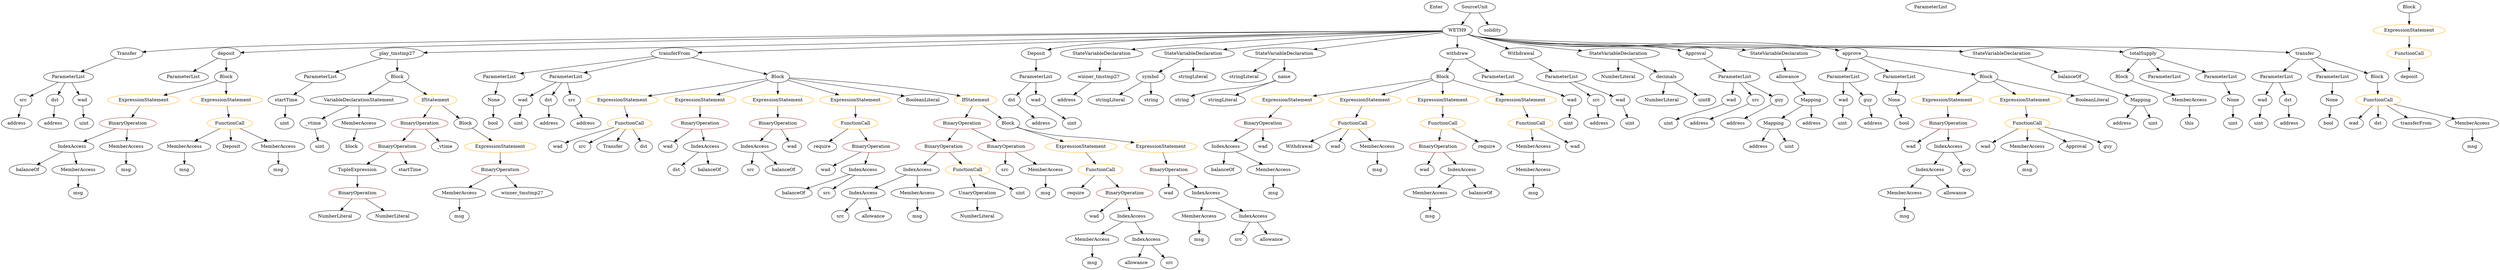 strict digraph {
	graph [bb="0,0,6595.6,828"];
	node [label="\N"];
	Enter	[height=0.5,
		pos="3743.6,810",
		width=0.83628];
	ElementaryTypeName_address_8	[color=black,
		height=0.5,
		label=address,
		pos="4621.6,378",
		width=1.0996];
	Identifier_msg_14	[color=black,
		height=0.5,
		label=msg,
		pos="2832.6,18",
		width=0.75];
	Identifier_src_1	[color=black,
		height=0.5,
		label=src,
		pos="2625.6,306",
		width=0.75];
	IndexAccess_Unnamed_4	[color=black,
		height=0.5,
		label=IndexAccess,
		pos="5084.6,306",
		width=1.6402];
	MemberAccess_Unnamed_10	[color=black,
		height=0.5,
		label=MemberAccess,
		pos="5017.6,234",
		width=1.9174];
	IndexAccess_Unnamed_4 -> MemberAccess_Unnamed_10	[pos="e,5033.8,251.96 5068.7,288.41 5060.7,279.99 5050.7,269.58 5041.7,260.2"];
	Identifier_allowance	[color=black,
		height=0.5,
		label=allowance,
		pos="5151.6,234",
		width=1.3076];
	IndexAccess_Unnamed_4 -> Identifier_allowance	[pos="e,5136.3,250.99 5100.5,288.41 5108.8,279.66 5119.3,268.75 5128.5,259.08"];
	TupleExpression_Unnamed	[color=black,
		height=0.5,
		label=TupleExpression,
		pos="939.59,306",
		width=2.0422];
	BinaryOperation_Unnamed_6	[color=brown,
		height=0.5,
		label=BinaryOperation,
		pos="939.59,234",
		width=1.9867];
	TupleExpression_Unnamed -> BinaryOperation_Unnamed_6	[pos="e,939.59,252.1 939.59,287.7 939.59,280.41 939.59,271.73 939.59,263.54"];
	Parameter_None_2	[color=black,
		height=0.5,
		label=None,
		pos="6147.6,522",
		width=0.85014];
	ElementaryTypeName_bool_1	[color=black,
		height=0.5,
		label=bool,
		pos="6131.6,450",
		width=0.76697];
	Parameter_None_2 -> ElementaryTypeName_bool_1	[pos="e,6135.5,468.1 6143.6,503.7 6141.9,496.32 6139.9,487.52 6138,479.25"];
	stringLiteral_Unnamed_2	[color=black,
		height=0.5,
		label=stringLiteral,
		pos="2926.6,522",
		width=1.5016];
	Identifier_wad_6	[color=black,
		height=0.5,
		label=wad,
		pos="6204.6,450",
		width=0.75];
	NumberLiteral_Unnamed	[color=black,
		height=0.5,
		label=NumberLiteral,
		pos="4344.6,522",
		width=1.765];
	Identifier_wad_5	[color=black,
		height=0.5,
		label=wad,
		pos="5240.6,378",
		width=0.75];
	VariableDeclarationStatement_Unnamed	[color=black,
		height=0.5,
		label=VariableDeclarationStatement,
		pos="945.59,522",
		width=3.3174];
	VariableDeclaration__vtime	[color=black,
		height=0.5,
		label=_vtime,
		pos="823.59,450",
		width=0.98875];
	VariableDeclarationStatement_Unnamed -> VariableDeclaration__vtime	[pos="e,846.47,464.13 916.36,504.23 898.28,493.86 875.03,480.52 856.33,469.79"];
	MemberAccess_Unnamed_13	[color=black,
		height=0.5,
		label=MemberAccess,
		pos="946.59,450",
		width=1.9174];
	VariableDeclarationStatement_Unnamed -> MemberAccess_Unnamed_13	[pos="e,946.34,468.1 945.83,503.7 945.94,496.41 946.06,487.73 946.18,479.54"];
	MemberAccess_Unnamed_3	[color=black,
		height=0.5,
		label=MemberAccess,
		pos="477.59,378",
		width=1.9174];
	Identifier_msg_3	[color=black,
		height=0.5,
		label=msg,
		pos="477.59,306",
		width=0.75];
	MemberAccess_Unnamed_3 -> Identifier_msg_3	[pos="e,477.59,324.1 477.59,359.7 477.59,352.41 477.59,343.73 477.59,335.54"];
	ParameterList_Unnamed_11	[color=black,
		height=0.5,
		label=ParameterList,
		pos="6010.6,594",
		width=1.7095];
	Parameter_wad_2	[color=black,
		height=0.5,
		label=wad,
		pos="5957.6,522",
		width=0.75];
	ParameterList_Unnamed_11 -> Parameter_wad_2	[pos="e,5969.2,538.36 5997.8,576.05 5991.2,567.44 5983.2,556.81 5976,547.33"];
	Parameter_dst	[color=black,
		height=0.5,
		label=dst,
		pos="6032.6,522",
		width=0.75];
	ParameterList_Unnamed_11 -> Parameter_dst	[pos="e,6027.2,540.1 6016,575.7 6018.4,568.24 6021.2,559.32 6023.8,550.97"];
	Identifier_src_5	[color=black,
		height=0.5,
		label=src,
		pos="1959.6,306",
		width=0.75];
	ElementaryTypeName_uint_8	[color=black,
		height=0.5,
		label=uint,
		pos="4849.6,450",
		width=0.75];
	ElementaryTypeName_string_1	[color=black,
		height=0.5,
		label=string,
		pos="3029.6,522",
		width=0.864];
	ParameterList_Unnamed	[color=black,
		height=0.5,
		label=ParameterList,
		pos="4564.6,594",
		width=1.7095];
	VariableDeclaration_wad	[color=black,
		height=0.5,
		label=wad,
		pos="4528.6,522",
		width=0.75];
	ParameterList_Unnamed -> VariableDeclaration_wad	[pos="e,4536.9,539.14 4555.7,575.7 4551.6,567.75 4546.7,558.16 4542.1,549.34"];
	VariableDeclaration_src	[color=black,
		height=0.5,
		label=src,
		pos="4600.6,522",
		width=0.75];
	ParameterList_Unnamed -> VariableDeclaration_src	[pos="e,4592.3,539.14 4573.5,575.7 4577.6,567.75 4582.5,558.16 4587,549.34"];
	VariableDeclaration_guy	[color=black,
		height=0.5,
		label=guy,
		pos="4672.6,522",
		width=0.75];
	ParameterList_Unnamed -> VariableDeclaration_guy	[pos="e,4653.6,535.34 4589.1,577.12 4605.4,566.53 4627,552.57 4644.1,541.49"];
	stringLiteral_Unnamed_1	[color=black,
		height=0.5,
		label=stringLiteral,
		pos="3260.6,594",
		width=1.5016];
	ParameterList_Unnamed_13	[color=black,
		height=0.5,
		label=ParameterList,
		pos="892.59,594",
		width=1.7095];
	Parameter_startTime	[color=black,
		height=0.5,
		label=startTime,
		pos="760.59,522",
		width=1.266];
	ParameterList_Unnamed_13 -> Parameter_startTime	[pos="e,786.93,536.97 863.94,577.81 844.27,567.38 817.98,553.44 796.84,542.23"];
	ElementaryTypeName_uint_9	[color=black,
		height=0.5,
		label=uint,
		pos="5950.6,450",
		width=0.75];
	IfStatement_Unnamed	[color=orange,
		height=0.5,
		label=IfStatement,
		pos="1135.6,522",
		width=1.4739];
	BinaryOperation_Unnamed_4	[color=brown,
		height=0.5,
		label=BinaryOperation,
		pos="1105.6,450",
		width=1.9867];
	IfStatement_Unnamed -> BinaryOperation_Unnamed_4	[pos="e,1112.9,468.1 1128.2,503.7 1124.9,496.15 1121.1,487.12 1117.5,478.68"];
	Block_Unnamed_7	[color=black,
		height=0.5,
		label=Block,
		pos="1227.6,450",
		width=0.90558];
	IfStatement_Unnamed -> Block_Unnamed_7	[pos="e,1209,465.16 1156.5,505.12 1169.3,495.35 1185.9,482.72 1199.8,472.11"];
	Identifier_msg_7	[color=black,
		height=0.5,
		label=msg,
		pos="3605.6,306",
		width=0.75];
	ExpressionStatement_Unnamed_4	[color=orange,
		height=0.5,
		label=ExpressionStatement,
		pos="3373.6,522",
		width=2.458];
	BinaryOperation_Unnamed_2	[color=brown,
		height=0.5,
		label=BinaryOperation,
		pos="3295.6,450",
		width=1.9867];
	ExpressionStatement_Unnamed_4 -> BinaryOperation_Unnamed_2	[pos="e,3314.3,467.79 3354.7,504.05 3345.1,495.46 3333.3,484.86 3322.8,475.4"];
	ParameterList_Unnamed_9	[color=black,
		height=0.5,
		label=ParameterList,
		pos="4857.6,594",
		width=1.7095];
	Parameter_wad_1	[color=black,
		height=0.5,
		label=wad,
		pos="4850.6,522",
		width=0.75];
	ParameterList_Unnamed_9 -> Parameter_wad_1	[pos="e,4852.3,540.1 4855.9,575.7 4855.1,568.41 4854.3,559.73 4853.4,551.54"];
	Parameter_guy	[color=black,
		height=0.5,
		label=guy,
		pos="4922.6,522",
		width=0.75];
	ParameterList_Unnamed_9 -> Parameter_guy	[pos="e,4909.1,537.57 4873,576.41 4881.5,567.28 4892.1,555.81 4901.4,545.85"];
	EventDefinition_Transfer	[color=black,
		height=0.5,
		label=Transfer,
		pos="293.59,666",
		width=1.1689];
	ParameterList_Unnamed_1	[color=black,
		height=0.5,
		label=ParameterList,
		pos="178.59,594",
		width=1.7095];
	EventDefinition_Transfer -> ParameterList_Unnamed_1	[pos="e,204.51,610.78 270.04,650.67 253.96,640.88 232.36,627.73 214.19,616.67"];
	Identifier_balanceOf_3	[color=black,
		height=0.5,
		label=balanceOf,
		pos="2043.6,234",
		width=1.3491];
	BinaryOperation_Unnamed_13	[color=brown,
		height=0.5,
		label=BinaryOperation,
		pos="3053.6,306",
		width=1.9867];
	Identifier_wad_9	[color=black,
		height=0.5,
		label=wad,
		pos="3055.6,234",
		width=0.75];
	BinaryOperation_Unnamed_13 -> Identifier_wad_9	[pos="e,3055.1,252.1 3054.1,287.7 3054.3,280.41 3054.5,271.73 3054.8,263.54"];
	IndexAccess_Unnamed_10	[color=black,
		height=0.5,
		label=IndexAccess,
		pos="3159.6,234",
		width=1.6402];
	BinaryOperation_Unnamed_13 -> IndexAccess_Unnamed_10	[pos="e,3135.5,250.91 3078.2,288.76 3092.5,279.33 3110.6,267.32 3126.2,257.04"];
	NumberLiteral_Unnamed_3	[color=black,
		height=0.5,
		label=NumberLiteral,
		pos="883.59,162",
		width=1.765];
	Parameter_None	[color=black,
		height=0.5,
		label=None,
		pos="5876.6,522",
		width=0.85014];
	ElementaryTypeName_uint_7	[color=black,
		height=0.5,
		label=uint,
		pos="5876.6,450",
		width=0.75];
	Parameter_None -> ElementaryTypeName_uint_7	[pos="e,5876.6,468.1 5876.6,503.7 5876.6,496.41 5876.6,487.73 5876.6,479.54"];
	FunctionDefinition_deposit	[color=black,
		height=0.5,
		label=deposit,
		pos="604.59,666",
		width=1.0581];
	ParameterList_Unnamed_5	[color=black,
		height=0.5,
		label=ParameterList,
		pos="492.59,594",
		width=1.7095];
	FunctionDefinition_deposit -> ParameterList_Unnamed_5	[pos="e,517.68,610.68 582.19,651 566.46,641.17 545.12,627.84 527.22,616.64"];
	Block_Unnamed_1	[color=black,
		height=0.5,
		label=Block,
		pos="604.59,594",
		width=0.90558];
	FunctionDefinition_deposit -> Block_Unnamed_1	[pos="e,604.59,612.1 604.59,647.7 604.59,640.41 604.59,631.73 604.59,623.54"];
	MemberAccess_Unnamed_11	[color=black,
		height=0.5,
		label=MemberAccess,
		pos="5354.6,378",
		width=1.9174];
	Identifier_msg_9	[color=black,
		height=0.5,
		label=msg,
		pos="5354.6,306",
		width=0.75];
	MemberAccess_Unnamed_11 -> Identifier_msg_9	[pos="e,5354.6,324.1 5354.6,359.7 5354.6,352.41 5354.6,343.73 5354.6,335.54"];
	ExpressionStatement_Unnamed_15	[color=orange,
		height=0.5,
		label=ExpressionStatement,
		pos="1668.6,522",
		width=2.458];
	FunctionCall_Unnamed_10	[color=orange,
		height=0.5,
		label=FunctionCall,
		pos="1676.6,450",
		width=1.6125];
	ExpressionStatement_Unnamed_15 -> FunctionCall_Unnamed_10	[pos="e,1674.6,468.1 1670.6,503.7 1671.4,496.41 1672.4,487.73 1673.3,479.54"];
	MemberAccess_Unnamed_15	[color=black,
		height=0.5,
		label=MemberAccess,
		pos="2739.6,306",
		width=1.9174];
	Identifier_msg_12	[color=black,
		height=0.5,
		label=msg,
		pos="2731.6,234",
		width=0.75];
	MemberAccess_Unnamed_15 -> Identifier_msg_12	[pos="e,2733.5,252.1 2737.6,287.7 2736.8,280.41 2735.8,271.73 2734.8,263.54"];
	FunctionDefinition_play_tmstmp27	[color=black,
		height=0.5,
		label=play_tmstmp27,
		pos="1040.6,666",
		width=1.8897];
	FunctionDefinition_play_tmstmp27 -> ParameterList_Unnamed_13	[pos="e,924.13,609.92 1008.5,649.81 986.8,639.56 957.97,625.93 934.5,614.82"];
	Block_Unnamed_6	[color=black,
		height=0.5,
		label=Block,
		pos="1040.6,594",
		width=0.90558];
	FunctionDefinition_play_tmstmp27 -> Block_Unnamed_6	[pos="e,1040.6,612.1 1040.6,647.7 1040.6,640.41 1040.6,631.73 1040.6,623.54"];
	Identifier_msg_4	[color=black,
		height=0.5,
		label=msg,
		pos="3714.6,162",
		width=0.75];
	UnaryOperation_Unnamed	[color=black,
		height=0.5,
		label=UnaryOperation,
		pos="2544.6,234",
		width=1.9452];
	NumberLiteral_Unnamed_4	[color=black,
		height=0.5,
		label=NumberLiteral,
		pos="2544.6,162",
		width=1.765];
	UnaryOperation_Unnamed -> NumberLiteral_Unnamed_4	[pos="e,2544.6,180.1 2544.6,215.7 2544.6,208.41 2544.6,199.73 2544.6,191.54"];
	ParameterList_Unnamed_3	[color=black,
		height=0.5,
		label=ParameterList,
		pos="4131.6,594",
		width=1.7095];
	VariableDeclaration_src_2	[color=black,
		height=0.5,
		label=src,
		pos="4163.6,522",
		width=0.75];
	ParameterList_Unnamed_3 -> VariableDeclaration_src_2	[pos="e,4156,539.62 4139.5,575.7 4143,567.95 4147.3,558.64 4151.2,550.02"];
	VariableDeclaration_wad_3	[color=black,
		height=0.5,
		label=wad,
		pos="4235.6,522",
		width=0.75];
	ParameterList_Unnamed_3 -> VariableDeclaration_wad_3	[pos="e,4217,535.5 4155.4,576.94 4170.9,566.51 4191.2,552.87 4207.5,541.92"];
	ElementaryTypeName_address_3	[color=black,
		height=0.5,
		label=address,
		pos="136.59,450",
		width=1.0996];
	ParameterList_Unnamed_10	[color=black,
		height=0.5,
		label=ParameterList,
		pos="4998.6,594",
		width=1.7095];
	Parameter_None_1	[color=black,
		height=0.5,
		label=None,
		pos="4998.6,522",
		width=0.85014];
	ParameterList_Unnamed_10 -> Parameter_None_1	[pos="e,4998.6,540.1 4998.6,575.7 4998.6,568.41 4998.6,559.73 4998.6,551.54"];
	VariableDeclaration_dst_1	[color=black,
		height=0.5,
		label=dst,
		pos="2657.6,522",
		width=0.75];
	ElementaryTypeName_address_4	[color=black,
		height=0.5,
		label=address,
		pos="2729.6,450",
		width=1.0996];
	VariableDeclaration_dst_1 -> ElementaryTypeName_address_4	[pos="e,2713.4,466.7 2672.5,506.5 2682,497.24 2694.6,485.04 2705.5,474.43"];
	Identifier_wad_11	[color=black,
		height=0.5,
		label=wad,
		pos="1761.6,378",
		width=0.75];
	Identifier_msg_11	[color=black,
		height=0.5,
		label=msg,
		pos="1202.6,162",
		width=0.75];
	Identifier_Deposit	[color=black,
		height=0.5,
		label=Deposit,
		pos="604.59,378",
		width=1.0996];
	ElementaryTypeName_uint	[color=black,
		height=0.5,
		label=uint,
		pos="4380.6,450",
		width=0.75];
	VariableDeclaration_wad -> ElementaryTypeName_uint	[pos="e,4402.1,461.19 4507.1,510.82 4482.2,499.05 4441,479.57 4412.4,466.05"];
	ElementaryTypeName_string	[color=black,
		height=0.5,
		label=string,
		pos="3109.6,522",
		width=0.864];
	ElementaryTypeName_uint_6	[color=black,
		height=0.5,
		label=uint,
		pos="4084.6,450",
		width=0.75];
	ElementaryTypeName_uint_10	[color=black,
		height=0.5,
		label=uint,
		pos="742.59,450",
		width=0.75];
	Parameter_startTime -> ElementaryTypeName_uint_10	[pos="e,746.99,468.1 756.14,503.7 754.24,496.32 751.98,487.52 749.85,479.25"];
	Identifier_msg_2	[color=black,
		height=0.5,
		label=msg,
		pos="731.59,306",
		width=0.75];
	ExpressionStatement_Unnamed_1	[color=orange,
		height=0.5,
		label=ExpressionStatement,
		pos="389.59,522",
		width=2.458];
	BinaryOperation_Unnamed	[color=brown,
		height=0.5,
		label=BinaryOperation,
		pos="338.59,450",
		width=1.9867];
	ExpressionStatement_Unnamed_1 -> BinaryOperation_Unnamed	[pos="e,351.05,468.1 376.98,503.7 371.17,495.73 364.16,486.1 357.72,477.26"];
	Identifier_msg_10	[color=black,
		height=0.5,
		label=msg,
		pos="6526.6,378",
		width=0.75];
	Identifier_wad_4	[color=black,
		height=0.5,
		label=wad,
		pos="5032.6,378",
		width=0.75];
	Parameter_wad_3	[color=black,
		height=0.5,
		label=wad,
		pos="1389.6,522",
		width=0.75];
	ElementaryTypeName_uint_12	[color=black,
		height=0.5,
		label=uint,
		pos="1378.6,450",
		width=0.75];
	Parameter_wad_3 -> ElementaryTypeName_uint_12	[pos="e,1381.3,468.1 1386.9,503.7 1385.7,496.32 1384.3,487.52 1383,479.25"];
	MemberAccess_Unnamed_4	[color=black,
		height=0.5,
		label=MemberAccess,
		pos="3714.6,234",
		width=1.9174];
	MemberAccess_Unnamed_4 -> Identifier_msg_4	[pos="e,3714.6,180.1 3714.6,215.7 3714.6,208.41 3714.6,199.73 3714.6,191.54"];
	Identifier_wad	[color=black,
		height=0.5,
		label=wad,
		pos="3678.6,306",
		width=0.75];
	ElementaryTypeName_address_9	[color=black,
		height=0.5,
		label=address,
		pos="4934.6,450",
		width=1.0996];
	VariableDeclaration_winner_tmstmp27	[color=black,
		height=0.5,
		label=winner_tmstmp27,
		pos="2889.6,594",
		width=2.1392];
	ElementaryTypeName_address_11	[color=black,
		height=0.5,
		label=address,
		pos="2814.6,522",
		width=1.0996];
	VariableDeclaration_winner_tmstmp27 -> ElementaryTypeName_address_11	[pos="e,2831.3,538.59 2871.4,576.05 2861.9,567.14 2850,556.07 2839.6,546.36"];
	VariableDeclaration_src_1	[color=black,
		height=0.5,
		label=src,
		pos="51.587,522",
		width=0.75];
	ElementaryTypeName_address_2	[color=black,
		height=0.5,
		label=address,
		pos="39.587,450",
		width=1.0996];
	VariableDeclaration_src_1 -> ElementaryTypeName_address_2	[pos="e,42.519,468.1 48.621,503.7 47.356,496.32 45.848,487.52 44.43,479.25"];
	ExpressionStatement_Unnamed_11	[color=orange,
		height=0.5,
		label=ExpressionStatement,
		pos="2818.6,378",
		width=2.458];
	FunctionCall_Unnamed_9	[color=orange,
		height=0.5,
		label=FunctionCall,
		pos="2884.6,306",
		width=1.6125];
	ExpressionStatement_Unnamed_11 -> FunctionCall_Unnamed_9	[pos="e,2868.8,323.79 2834.6,360.05 2842.5,351.63 2852.3,341.28 2861,331.97"];
	ElementaryTypeName_bool	[color=black,
		height=0.5,
		label=bool,
		pos="5019.6,450",
		width=0.76697];
	Parameter_None_1 -> ElementaryTypeName_bool	[pos="e,5014.6,467.79 5003.7,504.05 5006,496.4 5008.7,487.16 5011.3,478.56"];
	Identifier_dst	[color=black,
		height=0.5,
		label=dst,
		pos="6276.6,450",
		width=0.75];
	Identifier_require_2	[color=black,
		height=0.5,
		label=require,
		pos="2812.6,234",
		width=1.0026];
	FunctionCall_Unnamed_9 -> Identifier_require_2	[pos="e,2828.5,250.51 2867.5,288.41 2858.3,279.44 2846.8,268.21 2836.6,258.37"];
	BinaryOperation_Unnamed_12	[color=brown,
		height=0.5,
		label=BinaryOperation,
		pos="2938.6,234",
		width=1.9867];
	FunctionCall_Unnamed_9 -> BinaryOperation_Unnamed_12	[pos="e,2925.6,251.79 2897.7,288.05 2904,279.89 2911.7,269.91 2918.7,260.82"];
	Block_Unnamed_3	[color=black,
		height=0.5,
		label=Block,
		pos="5616.6,594",
		width=0.90558];
	MemberAccess_Unnamed_9	[color=black,
		height=0.5,
		label=MemberAccess,
		pos="5758.6,522",
		width=1.9174];
	Block_Unnamed_3 -> MemberAccess_Unnamed_9	[pos="e,5727.3,538.44 5640.4,581.28 5661.2,571 5692,555.81 5717,543.51"];
	ParameterList_Unnamed_2	[color=black,
		height=0.5,
		label=ParameterList,
		pos="2729.6,594",
		width=1.7095];
	ParameterList_Unnamed_2 -> VariableDeclaration_dst_1	[pos="e,2672.1,537.11 2712.5,576.41 2702.9,567.06 2690.8,555.26 2680.4,545.13"];
	VariableDeclaration_wad_2	[color=black,
		height=0.5,
		label=wad,
		pos="2729.6,522",
		width=0.75];
	ParameterList_Unnamed_2 -> VariableDeclaration_wad_2	[pos="e,2729.6,540.1 2729.6,575.7 2729.6,568.41 2729.6,559.73 2729.6,551.54"];
	Parameter_wad_1 -> ElementaryTypeName_uint_8	[pos="e,4849.8,468.1 4850.3,503.7 4850.2,496.41 4850.1,487.73 4850,479.54"];
	Identifier_guy	[color=black,
		height=0.5,
		label=guy,
		pos="5188.6,306",
		width=0.75];
	ElementaryTypeName_address_13	[color=black,
		height=0.5,
		label=address,
		pos="1463.6,450",
		width=1.0996];
	BinaryOperation_Unnamed_5	[color=brown,
		height=0.5,
		label=BinaryOperation,
		pos="1043.6,378",
		width=1.9867];
	BinaryOperation_Unnamed_4 -> BinaryOperation_Unnamed_5	[pos="e,1058.5,395.79 1090.6,432.05 1083.2,423.71 1074.1,413.49 1066,404.25"];
	Identifier__vtime	[color=black,
		height=0.5,
		label=_vtime,
		pos="1168.6,378",
		width=0.98875];
	BinaryOperation_Unnamed_4 -> Identifier__vtime	[pos="e,1154.3,394.83 1120.8,432.05 1128.6,423.38 1138.3,412.67 1146.9,403.15"];
	MemberAccess_Unnamed_17	[color=black,
		height=0.5,
		label=MemberAccess,
		pos="2832.6,90",
		width=1.9174];
	MemberAccess_Unnamed_17 -> Identifier_msg_14	[pos="e,2832.6,36.104 2832.6,71.697 2832.6,64.407 2832.6,55.726 2832.6,47.536"];
	ElementaryTypeName_address	[color=black,
		height=0.5,
		label=address,
		pos="4465.6,450",
		width=1.0996];
	Identifier_msg_5	[color=black,
		height=0.5,
		label=msg,
		pos="3327.6,234",
		width=0.75];
	Identifier_dst_1	[color=black,
		height=0.5,
		label=dst,
		pos="1771.6,306",
		width=0.75];
	ElementaryTypeName_uint_13	[color=black,
		height=0.5,
		label=uint,
		pos="2659.6,234",
		width=0.75];
	NumberLiteral_Unnamed_2	[color=black,
		height=0.5,
		label=NumberLiteral,
		pos="1028.6,162",
		width=1.765];
	ElementaryTypeName_uint_11	[color=black,
		height=0.5,
		label=uint,
		pos="845.59,378",
		width=0.75];
	VariableDeclaration__vtime -> ElementaryTypeName_uint_11	[pos="e,840.31,395.79 828.91,432.05 831.32,424.4 834.22,415.16 836.93,406.56"];
	Identifier_balanceOf_2	[color=black,
		height=0.5,
		label=balanceOf,
		pos="3191.6,306",
		width=1.3491];
	VariableDeclaration_allowance	[color=black,
		height=0.5,
		label=allowance,
		pos="4729.6,594",
		width=1.3076];
	Mapping_Unnamed_1	[color=black,
		height=0.5,
		label=Mapping,
		pos="4761.6,522",
		width=1.2105];
	VariableDeclaration_allowance -> Mapping_Unnamed_1	[pos="e,4753.9,539.79 4737.3,576.05 4740.9,568.23 4745.2,558.75 4749.3,549.98"];
	ParameterList_Unnamed_4	[color=black,
		height=0.5,
		label=ParameterList,
		pos="5106.6,810",
		width=1.7095];
	FunctionDefinition_transferFrom	[color=black,
		height=0.5,
		label=transferFrom,
		pos="1796.6,666",
		width=1.6402];
	ParameterList_Unnamed_15	[color=black,
		height=0.5,
		label=ParameterList,
		pos="1315.6,594",
		width=1.7095];
	FunctionDefinition_transferFrom -> ParameterList_Unnamed_15	[pos="e,1369.3,603.15 1743.9,657.51 1672.4,647.34 1540.8,628.52 1428.6,612 1413,609.71 1396.3,607.21 1380.6,604.85"];
	ParameterList_Unnamed_14	[color=black,
		height=0.5,
		label=ParameterList,
		pos="1499.6,594",
		width=1.7095];
	FunctionDefinition_transferFrom -> ParameterList_Unnamed_14	[pos="e,1546.4,606.03 1750.8,654.22 1698.8,641.96 1613.8,621.92 1557.3,608.6"];
	Block_Unnamed_8	[color=black,
		height=0.5,
		label=Block,
		pos="2058.6,594",
		width=0.90558];
	FunctionDefinition_transferFrom -> Block_Unnamed_8	[pos="e,2029.5,602.78 1839.9,653.44 1889.5,640.18 1970.3,618.6 2018.5,605.7"];
	EventDefinition_Deposit	[color=black,
		height=0.5,
		label=Deposit,
		pos="2735.6,666",
		width=1.0996];
	EventDefinition_Deposit -> ParameterList_Unnamed_2	[pos="e,2731.1,612.1 2734.1,647.7 2733.5,640.41 2732.7,631.73 2732,623.54"];
	IndexAccess_Unnamed	[color=black,
		height=0.5,
		label=IndexAccess,
		pos="175.59,378",
		width=1.6402];
	Identifier_balanceOf	[color=black,
		height=0.5,
		label=balanceOf,
		pos="55.587,306",
		width=1.3491];
	IndexAccess_Unnamed -> Identifier_balanceOf	[pos="e,80.912,321.77 148.96,361.46 131.83,351.47 109.38,338.38 90.786,327.53"];
	MemberAccess_Unnamed	[color=black,
		height=0.5,
		label=MemberAccess,
		pos="191.59,306",
		width=1.9174];
	IndexAccess_Unnamed -> MemberAccess_Unnamed	[pos="e,187.68,324.1 179.54,359.7 181.23,352.32 183.24,343.52 185.13,335.25"];
	Parameter_guy -> ElementaryTypeName_address_9	[pos="e,4931.7,468.1 4925.6,503.7 4926.8,496.32 4928.3,487.52 4929.7,479.25"];
	Identifier_msg_8	[color=black,
		height=0.5,
		label=msg,
		pos="5017.6,162",
		width=0.75];
	MemberAccess_Unnamed_10 -> Identifier_msg_8	[pos="e,5017.6,180.1 5017.6,215.7 5017.6,208.41 5017.6,199.73 5017.6,191.54"];
	StateVariableDeclaration_Unnamed_5	[color=black,
		height=0.5,
		label=StateVariableDeclaration,
		pos="2901.6,666",
		width=2.8184];
	StateVariableDeclaration_Unnamed_5 -> VariableDeclaration_winner_tmstmp27	[pos="e,2892.5,612.1 2898.6,647.7 2897.4,640.32 2895.8,631.52 2894.4,623.25"];
	ElementaryTypeName_bool_2	[color=black,
		height=0.5,
		label=bool,
		pos="1305.6,450",
		width=0.76697];
	ElementaryTypeName_uint_1	[color=black,
		height=0.5,
		label=uint,
		pos="221.59,450",
		width=0.75];
	StateVariableDeclaration_Unnamed_1	[color=black,
		height=0.5,
		label=StateVariableDeclaration,
		pos="3134.6,666",
		width=2.8184];
	VariableDeclaration_symbol	[color=black,
		height=0.5,
		label=symbol,
		pos="3024.6,594",
		width=1.0581];
	StateVariableDeclaration_Unnamed_1 -> VariableDeclaration_symbol	[pos="e,3046.6,609.04 3108.2,648.23 3092.5,638.23 3072.4,625.46 3055.9,614.93"];
	stringLiteral_Unnamed_3	[color=black,
		height=0.5,
		label=stringLiteral,
		pos="3134.6,594",
		width=1.5016];
	StateVariableDeclaration_Unnamed_1 -> stringLiteral_Unnamed_3	[pos="e,3134.6,612.1 3134.6,647.7 3134.6,640.41 3134.6,631.73 3134.6,623.54"];
	FunctionCall_Unnamed_4	[color=orange,
		height=0.5,
		label=FunctionCall,
		pos="3529.6,450",
		width=1.6125];
	Identifier_Withdrawal	[color=black,
		height=0.5,
		label=Withdrawal,
		pos="3393.6,378",
		width=1.4739];
	FunctionCall_Unnamed_4 -> Identifier_Withdrawal	[pos="e,3421.8,393.51 3500.4,433.98 3480.4,423.7 3453.7,409.94 3432,398.77"];
	Identifier_wad_3	[color=black,
		height=0.5,
		label=wad,
		pos="3491.6,378",
		width=0.75];
	FunctionCall_Unnamed_4 -> Identifier_wad_3	[pos="e,3500.4,395.31 3520.4,432.05 3516,424.03 3510.7,414.26 3505.9,405.3"];
	MemberAccess_Unnamed_8	[color=black,
		height=0.5,
		label=MemberAccess,
		pos="3605.6,378",
		width=1.9174];
	FunctionCall_Unnamed_4 -> MemberAccess_Unnamed_8	[pos="e,3587.4,395.71 3547.6,432.41 3557,423.76 3568.7,413 3579.1,403.42"];
	ExpressionStatement_Unnamed_14	[color=orange,
		height=0.5,
		label=ExpressionStatement,
		pos="1863.6,522",
		width=2.458];
	BinaryOperation_Unnamed_15	[color=brown,
		height=0.5,
		label=BinaryOperation,
		pos="1863.6,450",
		width=1.9867];
	ExpressionStatement_Unnamed_14 -> BinaryOperation_Unnamed_15	[pos="e,1863.6,468.1 1863.6,503.7 1863.6,496.41 1863.6,487.73 1863.6,479.54"];
	ElementaryTypeName_uint_5	[color=black,
		height=0.5,
		label=uint,
		pos="4706.6,378",
		width=0.75];
	IndexAccess_Unnamed_13	[color=black,
		height=0.5,
		label=IndexAccess,
		pos="1865.6,378",
		width=1.6402];
	IndexAccess_Unnamed_13 -> Identifier_dst_1	[pos="e,1789.1,320.01 1844.3,361.12 1830.6,350.92 1812.7,337.61 1798.1,326.74"];
	Identifier_balanceOf_5	[color=black,
		height=0.5,
		label=balanceOf,
		pos="1865.6,306",
		width=1.3491];
	IndexAccess_Unnamed_13 -> Identifier_balanceOf_5	[pos="e,1865.6,324.1 1865.6,359.7 1865.6,352.41 1865.6,343.73 1865.6,335.54"];
	ParameterList_Unnamed_12	[color=black,
		height=0.5,
		label=ParameterList,
		pos="6151.6,594",
		width=1.7095];
	ParameterList_Unnamed_12 -> Parameter_None_2	[pos="e,6148.6,540.1 6150.6,575.7 6150.2,568.41 6149.7,559.73 6149.2,551.54"];
	VariableDeclaration_src -> ElementaryTypeName_address	[pos="e,4490.8,464.06 4579.8,510.22 4558.8,499.34 4526.1,482.36 4501,469.36"];
	BinaryOperation_Unnamed_11	[color=brown,
		height=0.5,
		label=BinaryOperation,
		pos="2475.6,378",
		width=1.9867];
	IndexAccess_Unnamed_6	[color=black,
		height=0.5,
		label=IndexAccess,
		pos="2387.6,306",
		width=1.6402];
	BinaryOperation_Unnamed_11 -> IndexAccess_Unnamed_6	[pos="e,2408,323.23 2454.7,360.41 2443.4,351.37 2429.1,340.03 2416.7,330.13"];
	FunctionCall_Unnamed_8	[color=orange,
		height=0.5,
		label=FunctionCall,
		pos="2522.6,306",
		width=1.6125];
	BinaryOperation_Unnamed_11 -> FunctionCall_Unnamed_8	[pos="e,2511.3,323.79 2487,360.05 2492.4,351.97 2499,342.12 2505.1,333.11"];
	ElementaryTypeName_address_5	[color=black,
		height=0.5,
		label=address,
		pos="4169.6,450",
		width=1.0996];
	VariableDeclaration_src_2 -> ElementaryTypeName_address_5	[pos="e,4168.1,468.1 4165.1,503.7 4165.7,496.41 4166.4,487.73 4167.1,479.54"];
	Block_Unnamed_4	[color=black,
		height=0.5,
		label=Block,
		pos="5205.6,594",
		width=0.90558];
	ExpressionStatement_Unnamed_7	[color=orange,
		height=0.5,
		label=ExpressionStatement,
		pos="5135.6,522",
		width=2.458];
	Block_Unnamed_4 -> ExpressionStatement_Unnamed_7	[pos="e,5152.7,540.13 5190.4,577.81 5181.7,569.14 5170.6,558.05 5160.7,548.12"];
	ExpressionStatement_Unnamed_8	[color=orange,
		height=0.5,
		label=ExpressionStatement,
		pos="5330.6,522",
		width=2.458];
	Block_Unnamed_4 -> ExpressionStatement_Unnamed_8	[pos="e,5301.4,539.36 5227.9,580.49 5245.6,570.62 5270.6,556.61 5291.5,544.9"];
	BooleanLiteral_Unnamed	[color=black,
		height=0.5,
		label=BooleanLiteral,
		pos="5501.6,522",
		width=1.7788];
	Block_Unnamed_4 -> BooleanLiteral_Unnamed	[pos="e,5453.6,534.34 5235.3,585.97 5283.7,574.54 5380.2,551.72 5442.7,536.92"];
	BinaryOperation_Unnamed_9	[color=brown,
		height=0.5,
		label=BinaryOperation,
		pos="2517.6,450",
		width=1.9867];
	BinaryOperation_Unnamed_9 -> BinaryOperation_Unnamed_11	[pos="e,2485.8,396.1 2507.2,431.7 2502.5,423.9 2496.9,414.51 2491.7,405.83"];
	BinaryOperation_Unnamed_10	[color=brown,
		height=0.5,
		label=BinaryOperation,
		pos="2636.6,378",
		width=1.9867];
	BinaryOperation_Unnamed_9 -> BinaryOperation_Unnamed_10	[pos="e,2609.4,394.98 2544.9,432.94 2561.2,423.34 2582.2,411.01 2599.9,400.56"];
	ElementaryTypeName_address_10	[color=black,
		height=0.5,
		label=address,
		pos="6035.6,450",
		width=1.0996];
	StateVariableDeclaration_Unnamed	[color=black,
		height=0.5,
		label=StateVariableDeclaration,
		pos="3362.6,666",
		width=2.8184];
	StateVariableDeclaration_Unnamed -> stringLiteral_Unnamed_1	[pos="e,3283.3,610.59 3337.9,648.05 3324.3,638.69 3307.2,626.96 3292.5,616.91"];
	VariableDeclaration_name	[color=black,
		height=0.5,
		label=name,
		pos="3362.6,594",
		width=0.83628];
	StateVariableDeclaration_Unnamed -> VariableDeclaration_name	[pos="e,3362.6,612.1 3362.6,647.7 3362.6,640.41 3362.6,631.73 3362.6,623.54"];
	BinaryOperation_Unnamed_14	[color=brown,
		height=0.5,
		label=BinaryOperation,
		pos="2058.6,450",
		width=1.9867];
	IndexAccess_Unnamed_12	[color=black,
		height=0.5,
		label=IndexAccess,
		pos="2001.6,378",
		width=1.6402];
	BinaryOperation_Unnamed_14 -> IndexAccess_Unnamed_12	[pos="e,2015.3,395.79 2044.8,432.05 2038.1,423.8 2029.8,413.7 2022.4,404.54"];
	Identifier_wad_10	[color=black,
		height=0.5,
		label=wad,
		pos="2105.6,378",
		width=0.75];
	BinaryOperation_Unnamed_14 -> Identifier_wad_10	[pos="e,2095,394.83 2070,432.05 2075.6,423.73 2082.4,413.54 2088.6,404.32"];
	Identifier_src_4	[color=black,
		height=0.5,
		label=src,
		pos="3231.6,90",
		width=0.75];
	BinaryOperation_Unnamed_6 -> NumberLiteral_Unnamed_3	[pos="e,897.02,179.79 926.03,216.05 919.43,207.8 911.35,197.7 904.02,188.54"];
	BinaryOperation_Unnamed_6 -> NumberLiteral_Unnamed_2	[pos="e,1007.6,179.47 960.68,216.41 972.1,207.43 986.38,196.19 998.91,186.34"];
	Block_Unnamed	[color=black,
		height=0.5,
		label=Block,
		pos="6360.6,810",
		width=0.90558];
	ExpressionStatement_Unnamed	[color=orange,
		height=0.5,
		label=ExpressionStatement,
		pos="6360.6,738",
		width=2.458];
	Block_Unnamed -> ExpressionStatement_Unnamed	[pos="e,6360.6,756.1 6360.6,791.7 6360.6,784.41 6360.6,775.73 6360.6,767.54"];
	Identifier_transferFrom	[color=black,
		height=0.5,
		label=transferFrom,
		pos="6380.6,450",
		width=1.6402];
	VariableDeclaration_balanceOf	[color=black,
		height=0.5,
		label=balanceOf,
		pos="5378.6,594",
		width=1.3491];
	Mapping_Unnamed	[color=black,
		height=0.5,
		label=Mapping,
		pos="5627.6,522",
		width=1.2105];
	VariableDeclaration_balanceOf -> Mapping_Unnamed	[pos="e,5594.3,533.94 5417.8,582.97 5457.5,572.69 5520.5,555.98 5574.6,540 5577.5,539.14 5580.5,538.24 5583.5,537.32"];
	BinaryOperation_Unnamed_3	[color=brown,
		height=0.5,
		label=BinaryOperation,
		pos="5136.6,450",
		width=1.9867];
	BinaryOperation_Unnamed_3 -> Identifier_wad_4	[pos="e,5051.1,391.43 5112.5,432.76 5097,422.33 5076.8,408.73 5060.6,397.83"];
	IndexAccess_Unnamed_3	[color=black,
		height=0.5,
		label=IndexAccess,
		pos="5136.6,378",
		width=1.6402];
	BinaryOperation_Unnamed_3 -> IndexAccess_Unnamed_3	[pos="e,5136.6,396.1 5136.6,431.7 5136.6,424.41 5136.6,415.73 5136.6,407.54"];
	Identifier_wad_8	[color=black,
		height=0.5,
		label=wad,
		pos="2853.6,162",
		width=0.75];
	Identifier_balanceOf_4	[color=black,
		height=0.5,
		label=balanceOf,
		pos="2053.6,306",
		width=1.3491];
	ExpressionStatement_Unnamed_12	[color=orange,
		height=0.5,
		label=ExpressionStatement,
		pos="3017.6,378",
		width=2.458];
	ExpressionStatement_Unnamed_12 -> BinaryOperation_Unnamed_13	[pos="e,3044.8,324.1 3026.5,359.7 3030.5,351.98 3035.2,342.71 3039.6,334.11"];
	SourceUnit_Unnamed	[color=black,
		height=0.5,
		label=SourceUnit,
		pos="3844.6,810",
		width=1.46];
	ContractDefinition_WETH9	[color=black,
		height=0.5,
		label=WETH9,
		pos="3795.6,738",
		width=1.1689];
	SourceUnit_Unnamed -> ContractDefinition_WETH9	[pos="e,3807,755.31 3832.7,792.05 3827,783.85 3820,773.83 3813.6,764.71"];
	PragmaDirective_solidity	[color=black,
		height=0.5,
		label=solidity,
		pos="3893.6,738",
		width=1.0442];
	SourceUnit_Unnamed -> PragmaDirective_solidity	[pos="e,3882.2,755.31 3856.4,792.05 3862.2,783.85 3869.2,773.83 3875.6,764.71"];
	Parameter_None_3	[color=black,
		height=0.5,
		label=None,
		pos="1308.6,522",
		width=0.85014];
	ParameterList_Unnamed_15 -> Parameter_None_3	[pos="e,1310.3,540.1 1313.9,575.7 1313.1,568.41 1312.3,559.73 1311.4,551.54"];
	Identifier_allowance_3	[color=black,
		height=0.5,
		label=allowance,
		pos="3323.6,90",
		width=1.3076];
	ElementaryTypeName_uint8	[color=black,
		height=0.5,
		label=uint8,
		pos="4454.6,522",
		width=0.7947];
	BinaryOperation_Unnamed_15 -> Identifier_wad_11	[pos="e,1779.9,391.59 1839.7,432.59 1824.6,422.21 1805,408.77 1789.2,397.94"];
	BinaryOperation_Unnamed_15 -> IndexAccess_Unnamed_13	[pos="e,1865.1,396.1 1864.1,431.7 1864.3,424.41 1864.5,415.73 1864.8,407.54"];
	ElementaryTypeName_address_1	[color=black,
		height=0.5,
		label=address,
		pos="4562.6,450",
		width=1.0996];
	FunctionCall_Unnamed_1	[color=orange,
		height=0.5,
		label=FunctionCall,
		pos="604.59,450",
		width=1.6125];
	FunctionCall_Unnamed_1 -> MemberAccess_Unnamed_3	[pos="e,505.97,394.64 577.03,433.81 559.14,423.95 535.57,410.96 515.87,400.1"];
	FunctionCall_Unnamed_1 -> Identifier_Deposit	[pos="e,604.59,396.1 604.59,431.7 604.59,424.41 604.59,415.73 604.59,407.54"];
	MemberAccess_Unnamed_2	[color=black,
		height=0.5,
		label=MemberAccess,
		pos="731.59,378",
		width=1.9174];
	FunctionCall_Unnamed_1 -> MemberAccess_Unnamed_2	[pos="e,703.2,394.64 632.14,433.81 650.04,423.95 673.6,410.96 693.3,400.1"];
	ElementaryTypeName_address_6	[color=black,
		height=0.5,
		label=address,
		pos="5571.6,450",
		width=1.0996];
	Identifier_Approval	[color=black,
		height=0.5,
		label=Approval,
		pos="5487.6,378",
		width=1.266];
	IndexAccess_Unnamed_2	[color=black,
		height=0.5,
		label=IndexAccess,
		pos="3191.6,378",
		width=1.6402];
	BinaryOperation_Unnamed_2 -> IndexAccess_Unnamed_2	[pos="e,3215.2,394.91 3271.5,432.76 3257.6,423.42 3239.9,411.55 3224.8,401.33"];
	Identifier_wad_1	[color=black,
		height=0.5,
		label=wad,
		pos="3295.6,378",
		width=0.75];
	BinaryOperation_Unnamed_2 -> Identifier_wad_1	[pos="e,3295.6,396.1 3295.6,431.7 3295.6,424.41 3295.6,415.73 3295.6,407.54"];
	ExpressionStatement_Unnamed_9	[color=orange,
		height=0.5,
		label=ExpressionStatement,
		pos="1310.6,378",
		width=2.458];
	Block_Unnamed_7 -> ExpressionStatement_Unnamed_9	[pos="e,1290.5,395.95 1244.8,434.5 1255.5,425.47 1269.5,413.64 1281.9,403.23"];
	Identifier_require_1	[color=black,
		height=0.5,
		label=require,
		pos="2186.6,378",
		width=1.0026];
	ContractDefinition_WETH9 -> EventDefinition_Transfer	[pos="e,334.71,670.26 3753.1,737.07 3473.4,737.4 1865.8,736.8 557.59,684 484.05,681.03 399.14,675.12 345.9,671.11"];
	ContractDefinition_WETH9 -> FunctionDefinition_deposit	[pos="e,642.56,669.16 3753.2,736.66 3494.2,734.51 2100.1,721.54 963.59,684 852.91,680.34 723.14,673.59 653.95,669.78"];
	ContractDefinition_WETH9 -> FunctionDefinition_play_tmstmp27	[pos="e,1108.3,668.72 3753.4,735.93 3444.6,728.08 1533.2,679.52 1119.5,669"];
	ContractDefinition_WETH9 -> FunctionDefinition_transferFrom	[pos="e,1855,669.04 3753.8,735.54 3502,726.72 2185.5,680.62 1866.3,669.44"];
	ContractDefinition_WETH9 -> EventDefinition_Deposit	[pos="e,2766.4,677.8 3753.4,736.13 3587.6,732.51 2980.9,717.23 2791.6,684 2786.9,683.18 2782.1,682.09 2777.3,680.87"];
	ContractDefinition_WETH9 -> StateVariableDeclaration_Unnamed_5	[pos="e,2977.3,678.29 3753.7,735.13 3637.7,729.75 3302.2,712.69 3024.6,684 3012.8,682.79 3000.5,681.32 2988.4,679.75"];
	ContractDefinition_WETH9 -> StateVariableDeclaration_Unnamed_1	[pos="e,3210.1,678.4 3754.3,733.62 3663.5,726.04 3439.5,706.57 3252.6,684 3242.5,682.78 3231.9,681.4 3221.4,679.97"];
	ContractDefinition_WETH9 -> StateVariableDeclaration_Unnamed	[pos="e,3435.8,678.83 3756.8,730.73 3687.4,719.5 3540.5,695.76 3446.9,680.63"];
	FunctionDefinition_withdraw	[color=black,
		height=0.5,
		label=withdraw,
		pos="3795.6,666",
		width=1.2382];
	ContractDefinition_WETH9 -> FunctionDefinition_withdraw	[pos="e,3795.6,684.1 3795.6,719.7 3795.6,712.41 3795.6,703.73 3795.6,695.54"];
	EventDefinition_Withdrawal	[color=black,
		height=0.5,
		label=Withdrawal,
		pos="4038.6,666",
		width=1.4739];
	ContractDefinition_WETH9 -> EventDefinition_Withdrawal	[pos="e,3997.6,677.65 3827.9,725.95 3834.1,723.91 3840.5,721.85 3846.6,720 3893.7,705.65 3947.8,690.86 3986.6,680.57"];
	StateVariableDeclaration_Unnamed_2	[color=black,
		height=0.5,
		label=StateVariableDeclaration,
		pos="4274.6,666",
		width=2.8184];
	ContractDefinition_WETH9 -> StateVariableDeclaration_Unnamed_2	[pos="e,4187.8,675.69 3826.9,725.49 3833.3,723.42 3840.1,721.46 3846.6,720 3907.4,706.25 4070,687.98 4176.4,676.87"];
	EventDefinition_Approval	[color=black,
		height=0.5,
		label=Approval,
		pos="4510.6,666",
		width=1.266];
	ContractDefinition_WETH9 -> EventDefinition_Approval	[pos="e,4468.4,673.42 3826.3,725.38 3832.9,723.26 3839.9,721.32 3846.6,720 4081.7,673.73 4146.1,708.04 4384.6,684 4408.4,681.6 4434.7,\
678.17 4457.1,675.03"];
	StateVariableDeclaration_Unnamed_4	[color=black,
		height=0.5,
		label=StateVariableDeclaration,
		pos="4705.6,666",
		width=2.8184];
	ContractDefinition_WETH9 -> StateVariableDeclaration_Unnamed_4	[pos="e,4626.5,677.6 3826.2,725.29 3832.9,723.18 3839.9,721.26 3846.6,720 4161,660.87 4246.8,711.3 4565.6,684 4581.6,682.63 4598.7,680.83 \
4615.2,678.93"];
	FunctionDefinition_approve	[color=black,
		height=0.5,
		label=approve,
		pos="4881.6,666",
		width=1.1412];
	ContractDefinition_WETH9 -> FunctionDefinition_approve	[pos="e,4848.3,677.06 3826.2,725.22 3832.9,723.12 3839.9,721.22 3846.6,720 4270.6,643.08 4389.1,746.11 4815.6,684 4822.7,682.97 4830.1,\
681.48 4837.3,679.81"];
	StateVariableDeclaration_Unnamed_3	[color=black,
		height=0.5,
		label=StateVariableDeclaration,
		pos="5220.6,666",
		width=2.8184];
	ContractDefinition_WETH9 -> StateVariableDeclaration_Unnamed_3	[pos="e,5126.6,673.14 3826.2,725.2 3832.9,723.1 3839.9,721.2 3846.6,720 4084,677.41 4690.6,695.08 4931.6,684 4992.4,681.2 5060.4,677.25 \
5115.1,673.85"];
	FunctionDefinition_totalSupply	[color=black,
		height=0.5,
		label=totalSupply,
		pos="5672.6,666",
		width=1.4739];
	ContractDefinition_WETH9 -> FunctionDefinition_totalSupply	[pos="e,5620.5,670 3826.2,725.16 3832.8,723.06 3839.9,721.17 3846.6,720 4171.5,663.22 5000.9,696.19 5330.6,684 5427.7,680.41 5540.3,674.47 \
5609,670.65"];
	FunctionDefinition_transfer	[color=black,
		height=0.5,
		label=transfer,
		pos="6081.6,666",
		width=1.0719];
	ContractDefinition_WETH9 -> FunctionDefinition_transfer	[pos="e,6043.3,669.25 3825.9,725.22 3832.6,723.09 3839.8,721.17 3846.6,720 4053.4,684.42 5524.9,691.13 5734.6,684 5840.7,680.39 5965,673.7 \
6032.3,669.88"];
	Block_Unnamed_5	[color=black,
		height=0.5,
		label=Block,
		pos="6271.6,594",
		width=0.90558];
	FunctionCall_Unnamed_6	[color=orange,
		height=0.5,
		label=FunctionCall,
		pos="6276.6,522",
		width=1.6125];
	Block_Unnamed_5 -> FunctionCall_Unnamed_6	[pos="e,6275.4,540.1 6272.8,575.7 6273.3,568.41 6274,559.73 6274.5,551.54"];
	Parameter_wad_2 -> ElementaryTypeName_uint_9	[pos="e,5952.3,468.1 5955.9,503.7 5955.1,496.41 5954.3,487.73 5953.4,479.54"];
	ElementaryTypeName_address_12	[color=black,
		height=0.5,
		label=address,
		pos="1560.6,450",
		width=1.0996];
	MemberAccess_Unnamed_5	[color=black,
		height=0.5,
		label=MemberAccess,
		pos="3327.6,306",
		width=1.9174];
	MemberAccess_Unnamed_5 -> Identifier_msg_5	[pos="e,3327.6,252.1 3327.6,287.7 3327.6,280.41 3327.6,271.73 3327.6,263.54"];
	Mapping_Unnamed_2	[color=black,
		height=0.5,
		label=Mapping,
		pos="4663.6,450",
		width=1.2105];
	Mapping_Unnamed_2 -> ElementaryTypeName_address_8	[pos="e,4631.7,395.79 4653.4,432.05 4648.6,424.06 4642.8,414.33 4637.4,405.4"];
	Mapping_Unnamed_2 -> ElementaryTypeName_uint_5	[pos="e,4696.9,394.83 4674,432.05 4679.1,423.82 4685.2,413.76 4690.9,404.61"];
	Mapping_Unnamed_1 -> Mapping_Unnamed_2	[pos="e,4684.8,466.16 4740.3,505.81 4726.7,496.09 4708.8,483.32 4693.8,472.56"];
	ElementaryTypeName_address_7	[color=black,
		height=0.5,
		label=address,
		pos="4764.6,450",
		width=1.0996];
	Mapping_Unnamed_1 -> ElementaryTypeName_address_7	[pos="e,4763.9,468.1 4762.3,503.7 4762.6,496.41 4763,487.73 4763.4,479.54"];
	ElementaryTypeName_uint_2	[color=black,
		height=0.5,
		label=uint,
		pos="2814.6,450",
		width=0.75];
	VariableDeclaration_wad_2 -> ElementaryTypeName_uint_2	[pos="e,2798,464.69 2746,507.5 2758.2,497.4 2775.3,483.39 2789.3,471.86"];
	Block_Unnamed_6 -> VariableDeclarationStatement_Unnamed	[pos="e,968.68,540.02 1021.8,579.17 1009.3,569.95 992.54,557.6 977.92,546.82"];
	Block_Unnamed_6 -> IfStatement_Unnamed	[pos="e,1114.2,538.76 1059.4,579.17 1072.4,569.54 1090.2,556.47 1105.2,545.37"];
	IndexAccess_Unnamed_7	[color=black,
		height=0.5,
		label=IndexAccess,
		pos="2241.6,234",
		width=1.6402];
	IndexAccess_Unnamed_6 -> IndexAccess_Unnamed_7	[pos="e,2272.4,249.78 2357,290.33 2335.3,279.95 2306.1,265.94 2282.5,254.61"];
	MemberAccess_Unnamed_16	[color=black,
		height=0.5,
		label=MemberAccess,
		pos="2387.6,234",
		width=1.9174];
	IndexAccess_Unnamed_6 -> MemberAccess_Unnamed_16	[pos="e,2387.6,252.1 2387.6,287.7 2387.6,280.41 2387.6,271.73 2387.6,263.54"];
	Identifier_allowance_2	[color=black,
		height=0.5,
		label=allowance,
		pos="2951.6,18",
		width=1.3076];
	Block_Unnamed_2	[color=black,
		height=0.5,
		label=Block,
		pos="3763.6,594",
		width=0.90558];
	Block_Unnamed_2 -> ExpressionStatement_Unnamed_4	[pos="e,3438.3,534.61 3732.7,587.45 3672,576.56 3535.7,552.1 3449.6,536.64"];
	ExpressionStatement_Unnamed_6	[color=orange,
		height=0.5,
		label=ExpressionStatement,
		pos="3568.6,522",
		width=2.458];
	Block_Unnamed_2 -> ExpressionStatement_Unnamed_6	[pos="e,3611,538.24 3736.9,583.41 3707.4,572.81 3659,555.47 3621.7,542.08"];
	ExpressionStatement_Unnamed_3	[color=orange,
		height=0.5,
		label=ExpressionStatement,
		pos="3763.6,522",
		width=2.458];
	Block_Unnamed_2 -> ExpressionStatement_Unnamed_3	[pos="e,3763.6,540.1 3763.6,575.7 3763.6,568.41 3763.6,559.73 3763.6,551.54"];
	ExpressionStatement_Unnamed_5	[color=orange,
		height=0.5,
		label=ExpressionStatement,
		pos="3958.6,522",
		width=2.458];
	Block_Unnamed_2 -> ExpressionStatement_Unnamed_5	[pos="e,3916.1,538.24 3790.3,583.41 3819.8,572.81 3868.1,555.47 3905.4,542.08"];
	Identifier_wad_12	[color=black,
		height=0.5,
		label=wad,
		pos="1443.6,378",
		width=0.75];
	ParameterList_Unnamed_7	[color=black,
		height=0.5,
		label=ParameterList,
		pos="5728.6,594",
		width=1.7095];
	FunctionCall_Unnamed_8 -> UnaryOperation_Unnamed	[pos="e,2539.2,252.1 2528,287.7 2530.4,280.24 2533.2,271.32 2535.8,262.97"];
	FunctionCall_Unnamed_8 -> ElementaryTypeName_uint_13	[pos="e,2638.6,245.72 2551.6,290.15 2574.3,278.6 2605.6,262.6 2628.6,250.81"];
	NumberLiteral_Unnamed_1	[color=black,
		height=0.5,
		label=NumberLiteral,
		pos="4274.6,594",
		width=1.765];
	Mapping_Unnamed -> ElementaryTypeName_address_6	[pos="e,5584.8,467.47 5614.3,504.41 5607.6,496.04 5599.4,485.71 5591.9,476.37"];
	ElementaryTypeName_uint_4	[color=black,
		height=0.5,
		label=uint,
		pos="5656.6,450",
		width=0.75];
	Mapping_Unnamed -> ElementaryTypeName_uint_4	[pos="e,5649.6,467.79 5634.6,504.05 5637.8,496.32 5641.7,486.96 5645.3,478.27"];
	Identifier_balanceOf_1	[color=black,
		height=0.5,
		label=balanceOf,
		pos="3850.6,234",
		width=1.3491];
	ParameterList_Unnamed_1 -> VariableDeclaration_src_1	[pos="e,71.905,534.2 150.72,577.64 130.35,566.41 102.76,551.21 81.86,539.69"];
	VariableDeclaration_dst	[color=black,
		height=0.5,
		label=dst,
		pos="139.59,522",
		width=0.75];
	ParameterList_Unnamed_1 -> VariableDeclaration_dst	[pos="e,148.67,539.31 169.15,576.05 164.67,568.03 159.23,558.26 154.24,549.3"];
	VariableDeclaration_wad_1	[color=black,
		height=0.5,
		label=wad,
		pos="217.59,522",
		width=0.75];
	ParameterList_Unnamed_1 -> VariableDeclaration_wad_1	[pos="e,208.5,539.31 188.03,576.05 192.5,568.03 197.94,558.26 202.94,549.3"];
	Identifier_src	[color=black,
		height=0.5,
		label=src,
		pos="2137.6,234",
		width=0.75];
	MemberAccess_Unnamed_6	[color=black,
		height=0.5,
		label=MemberAccess,
		pos="4013.6,378",
		width=1.9174];
	MemberAccess_Unnamed_7	[color=black,
		height=0.5,
		label=MemberAccess,
		pos="4013.6,306",
		width=1.9174];
	MemberAccess_Unnamed_6 -> MemberAccess_Unnamed_7	[pos="e,4013.6,324.1 4013.6,359.7 4013.6,352.41 4013.6,343.73 4013.6,335.54"];
	BinaryOperation_Unnamed_10 -> Identifier_src_1	[pos="e,2628.3,324.1 2633.9,359.7 2632.7,352.32 2631.3,343.52 2630,335.25"];
	BinaryOperation_Unnamed_10 -> MemberAccess_Unnamed_15	[pos="e,2715.6,323.31 2660.7,360.59 2674.3,351.37 2691.4,339.74 2706.2,329.66"];
	FunctionCall_Unnamed	[color=orange,
		height=0.5,
		label=FunctionCall,
		pos="6360.6,666",
		width=1.6125];
	ExpressionStatement_Unnamed -> FunctionCall_Unnamed	[pos="e,6360.6,684.1 6360.6,719.7 6360.6,712.41 6360.6,703.73 6360.6,695.54"];
	IndexAccess_Unnamed_8	[color=black,
		height=0.5,
		label=IndexAccess,
		pos="2957.6,162",
		width=1.6402];
	IndexAccess_Unnamed_8 -> MemberAccess_Unnamed_17	[pos="e,2860.8,106.81 2930.2,145.64 2912.7,135.88 2889.9,123.11 2870.8,112.38"];
	IndexAccess_Unnamed_9	[color=black,
		height=0.5,
		label=IndexAccess,
		pos="2978.6,90",
		width=1.6402];
	IndexAccess_Unnamed_8 -> IndexAccess_Unnamed_9	[pos="e,2973.5,108.1 2962.8,143.7 2965,136.24 2967.7,127.32 2970.2,118.97"];
	BinaryOperation_Unnamed -> IndexAccess_Unnamed	[pos="e,208.83,393.27 303.62,433.98 278.95,423.39 245.74,409.13 219.32,397.78"];
	MemberAccess_Unnamed_1	[color=black,
		height=0.5,
		label=MemberAccess,
		pos="321.59,378",
		width=1.9174];
	BinaryOperation_Unnamed -> MemberAccess_Unnamed_1	[pos="e,325.74,396.1 334.38,431.7 332.59,424.32 330.46,415.52 328.45,407.25"];
	ElementaryTypeName_uint_3	[color=black,
		height=0.5,
		label=uint,
		pos="4254.6,450",
		width=0.75];
	BinaryOperation_Unnamed_8	[color=brown,
		height=0.5,
		label=BinaryOperation,
		pos="2312.6,378",
		width=1.9867];
	Identifier_wad_7	[color=black,
		height=0.5,
		label=wad,
		pos="2147.6,306",
		width=0.75];
	BinaryOperation_Unnamed_8 -> Identifier_wad_7	[pos="e,2169.2,317.43 2275.4,362.31 2249.5,351.94 2214.3,337.54 2183.6,324 2182.3,323.42 2180.9,322.82 2179.6,322.21"];
	IndexAccess_Unnamed_5	[color=black,
		height=0.5,
		label=IndexAccess,
		pos="2251.6,306",
		width=1.6402];
	BinaryOperation_Unnamed_8 -> IndexAccess_Unnamed_5	[pos="e,2266.2,323.79 2297.8,360.05 2290.6,351.71 2281.6,341.49 2273.6,332.25"];
	FunctionCall_Unnamed_5	[color=orange,
		height=0.5,
		label=FunctionCall,
		pos="5354.6,450",
		width=1.6125];
	FunctionCall_Unnamed_5 -> Identifier_wad_5	[pos="e,5259.8,390.8 5329.3,433.46 5311.6,422.59 5287.9,408.04 5269.4,396.71"];
	FunctionCall_Unnamed_5 -> MemberAccess_Unnamed_11	[pos="e,5354.6,396.1 5354.6,431.7 5354.6,424.41 5354.6,415.73 5354.6,407.54"];
	FunctionCall_Unnamed_5 -> Identifier_Approval	[pos="e,5460.9,393.04 5383.1,433.98 5402.9,423.56 5429.5,409.57 5450.9,398.32"];
	Identifier_guy_1	[color=black,
		height=0.5,
		label=guy,
		pos="5578.6,378",
		width=0.75];
	FunctionCall_Unnamed_5 -> Identifier_guy_1	[pos="e,5557.5,389.66 5400.1,438.43 5438.6,428.96 5494.9,413.82 5542.6,396 5544.1,395.42 5545.7,394.81 5547.3,394.17"];
	MemberAccess_Unnamed_18	[color=black,
		height=0.5,
		label=MemberAccess,
		pos="3122.6,162",
		width=1.9174];
	Identifier_msg_15	[color=black,
		height=0.5,
		label=msg,
		pos="3122.6,90",
		width=0.75];
	MemberAccess_Unnamed_18 -> Identifier_msg_15	[pos="e,3122.6,108.1 3122.6,143.7 3122.6,136.41 3122.6,127.73 3122.6,119.54"];
	FunctionDefinition_withdraw -> Block_Unnamed_2	[pos="e,3771.3,611.79 3787.8,648.05 3784.3,640.23 3779.9,630.75 3775.9,621.98"];
	ParameterList_Unnamed_6	[color=black,
		height=0.5,
		label=ParameterList,
		pos="3988.6,594",
		width=1.7095];
	FunctionDefinition_withdraw -> ParameterList_Unnamed_6	[pos="e,3950.9,608.68 3827.9,653.28 3858.6,642.14 3905.2,625.23 3940.4,612.49"];
	MemberAccess_Unnamed_8 -> Identifier_msg_7	[pos="e,3605.6,324.1 3605.6,359.7 3605.6,352.41 3605.6,343.73 3605.6,335.54"];
	EventDefinition_Withdrawal -> ParameterList_Unnamed_3	[pos="e,4109.9,611.31 4059.7,649.12 4071.9,639.94 4087.4,628.23 4101,618.06"];
	IndexAccess_Unnamed_2 -> Identifier_balanceOf_2	[pos="e,3191.6,324.1 3191.6,359.7 3191.6,352.41 3191.6,343.73 3191.6,335.54"];
	IndexAccess_Unnamed_2 -> MemberAccess_Unnamed_5	[pos="e,3297.5,322.48 3220.8,361.98 3240.2,351.97 3266,338.68 3287.4,327.67"];
	Identifier_deposit	[color=black,
		height=0.5,
		label=deposit,
		pos="6360.6,594",
		width=1.0581];
	FunctionCall_Unnamed -> Identifier_deposit	[pos="e,6360.6,612.1 6360.6,647.7 6360.6,640.41 6360.6,631.73 6360.6,623.54"];
	MemberAccess_Unnamed_14	[color=black,
		height=0.5,
		label=MemberAccess,
		pos="1202.6,234",
		width=1.9174];
	MemberAccess_Unnamed_14 -> Identifier_msg_11	[pos="e,1202.6,180.1 1202.6,215.7 1202.6,208.41 1202.6,199.73 1202.6,191.54"];
	ExpressionStatement_Unnamed_2	[color=orange,
		height=0.5,
		label=ExpressionStatement,
		pos="604.59,522",
		width=2.458];
	ExpressionStatement_Unnamed_2 -> FunctionCall_Unnamed_1	[pos="e,604.59,468.1 604.59,503.7 604.59,496.41 604.59,487.73 604.59,479.54"];
	Parameter_None_3 -> ElementaryTypeName_bool_2	[pos="e,1306.3,468.1 1307.8,503.7 1307.5,496.41 1307.2,487.73 1306.8,479.54"];
	Identifier_startTime	[color=black,
		height=0.5,
		label=startTime,
		pos="1076.6,306",
		width=1.266];
	Identifier_src_2	[color=black,
		height=0.5,
		label=src,
		pos="2176.6,162",
		width=0.75];
	Identifier_msg_1	[color=black,
		height=0.5,
		label=msg,
		pos="321.59,306",
		width=0.75];
	BinaryOperation_Unnamed_1	[color=brown,
		height=0.5,
		label=BinaryOperation,
		pos="3764.6,378",
		width=1.9867];
	BinaryOperation_Unnamed_1 -> Identifier_wad	[pos="e,3695.4,320.65 3744.2,360.41 3732.2,350.65 3716.9,338.22 3704.2,327.81"];
	IndexAccess_Unnamed_1	[color=black,
		height=0.5,
		label=IndexAccess,
		pos="3782.6,306",
		width=1.6402];
	BinaryOperation_Unnamed_1 -> IndexAccess_Unnamed_1	[pos="e,3778.2,324.1 3769,359.7 3770.9,352.32 3773.2,343.52 3775.3,335.25"];
	IndexAccess_Unnamed_1 -> MemberAccess_Unnamed_4	[pos="e,3731.1,251.96 3766.5,288.41 3758.3,279.99 3748.2,269.58 3739.1,260.2"];
	IndexAccess_Unnamed_1 -> Identifier_balanceOf_1	[pos="e,3834.6,251.47 3798.7,288.41 3807.1,279.78 3817.5,269.06 3826.8,259.5"];
	ExpressionStatement_Unnamed_7 -> BinaryOperation_Unnamed_3	[pos="e,5136.3,468.1 5135.8,503.7 5135.9,496.41 5136.1,487.73 5136.2,479.54"];
	stringLiteral_Unnamed	[color=black,
		height=0.5,
		label=stringLiteral,
		pos="3212.6,522",
		width=1.5016];
	IndexAccess_Unnamed_10 -> MemberAccess_Unnamed_18	[pos="e,3131.7,180.28 3150.6,216.05 3146.6,208.35 3141.6,199.03 3137.1,190.36"];
	IndexAccess_Unnamed_11	[color=black,
		height=0.5,
		label=IndexAccess,
		pos="3268.6,162",
		width=1.6402];
	IndexAccess_Unnamed_10 -> IndexAccess_Unnamed_11	[pos="e,3244.2,178.66 3184,217.29 3199.1,207.65 3218.5,195.18 3234.9,184.62"];
	StateVariableDeclaration_Unnamed_2 -> NumberLiteral_Unnamed_1	[pos="e,4274.6,612.1 4274.6,647.7 4274.6,640.41 4274.6,631.73 4274.6,623.54"];
	VariableDeclaration_decimals	[color=black,
		height=0.5,
		label=decimals,
		pos="4399.6,594",
		width=1.1967];
	StateVariableDeclaration_Unnamed_2 -> VariableDeclaration_decimals	[pos="e,4374.8,608.88 4304.2,648.41 4322.4,638.2 4345.9,625.06 4365,614.37"];
	VariableDeclaration_symbol -> stringLiteral_Unnamed_2	[pos="e,2948.6,538.7 3004.3,578.5 2990.8,568.88 2972.9,556.07 2957.6,545.19"];
	VariableDeclaration_symbol -> ElementaryTypeName_string_1	[pos="e,3028.4,540.1 3025.8,575.7 3026.3,568.41 3027,559.73 3027.5,551.54"];
	VariableDeclaration_decimals -> NumberLiteral_Unnamed	[pos="e,4357.9,539.96 4386.6,576.41 4380.1,568.16 4372.1,558.01 4364.8,548.78"];
	VariableDeclaration_decimals -> ElementaryTypeName_uint8	[pos="e,4442.4,538.51 4412.6,576.41 4419.4,567.8 4427.8,557.11 4435.3,547.56"];
	IndexAccess_Unnamed_7 -> Identifier_src_2	[pos="e,2190.1,177.57 2226.2,216.41 2217.7,207.28 2207.1,195.81 2197.8,185.85"];
	Identifier_allowance_1	[color=black,
		height=0.5,
		label=allowance,
		pos="2268.6,162",
		width=1.3076];
	IndexAccess_Unnamed_7 -> Identifier_allowance_1	[pos="e,2262,180.1 2248.3,215.7 2251.2,208.15 2254.7,199.12 2257.9,190.68"];
	FunctionCall_Unnamed_10 -> Identifier_wad_12	[pos="e,1464.6,389.71 1633.4,437.81 1579.9,423.89 1494,401.31 1479.6,396 1478,395.43 1476.5,394.83 1474.9,394.19"];
	Identifier_src_6	[color=black,
		height=0.5,
		label=src,
		pos="1515.6,378",
		width=0.75];
	FunctionCall_Unnamed_10 -> Identifier_src_6	[pos="e,1537.2,389.39 1642.5,434.97 1617.3,424.49 1582.1,409.68 1551.6,396 1550.3,395.41 1548.9,394.81 1547.6,394.19"];
	Identifier_Transfer	[color=black,
		height=0.5,
		label=Transfer,
		pos="1602.6,378",
		width=1.1689];
	FunctionCall_Unnamed_10 -> Identifier_Transfer	[pos="e,1619.2,394.75 1659.1,432.41 1649.6,423.5 1637.9,412.37 1627.5,402.58"];
	Identifier_dst_2	[color=black,
		height=0.5,
		label=dst,
		pos="1689.6,378",
		width=0.75];
	FunctionCall_Unnamed_10 -> Identifier_dst_2	[pos="e,1686.4,396.1 1679.8,431.7 1681.2,424.32 1682.8,415.52 1684.3,407.25"];
	IndexAccess_Unnamed_3 -> IndexAccess_Unnamed_4	[pos="e,5097.1,323.79 5124,360.05 5117.9,351.89 5110.5,341.91 5103.8,332.82"];
	IndexAccess_Unnamed_3 -> Identifier_guy	[pos="e,5177.2,322.36 5149.2,360.05 5155.6,351.44 5163.5,340.81 5170.5,331.33"];
	EventDefinition_Approval -> ParameterList_Unnamed	[pos="e,4551.5,611.96 4523.4,648.41 4529.7,640.25 4537.4,630.22 4544.5,621.07"];
	ParameterList_Unnamed_14 -> Parameter_wad_3	[pos="e,1408.6,535.12 1474.6,577.12 1457.9,566.46 1435.8,552.4 1418.3,541.27"];
	Parameter_dst_1	[color=black,
		height=0.5,
		label=dst,
		pos="1463.6,522",
		width=0.75];
	ParameterList_Unnamed_14 -> Parameter_dst_1	[pos="e,1471.9,539.14 1490.7,575.7 1486.6,567.75 1481.7,558.16 1477.1,549.34"];
	Parameter_src	[color=black,
		height=0.5,
		label=src,
		pos="1535.6,522",
		width=0.75];
	ParameterList_Unnamed_14 -> Parameter_src	[pos="e,1527.3,539.14 1508.5,575.7 1512.6,567.75 1517.5,558.16 1522,549.34"];
	BinaryOperation_Unnamed_5 -> TupleExpression_Unnamed	[pos="e,963.94,323.39 1019.5,360.76 1005.8,351.55 988.44,339.88 973.42,329.77"];
	BinaryOperation_Unnamed_5 -> Identifier_startTime	[pos="e,1068.5,324.1 1051.7,359.7 1055.3,352.07 1059.7,342.92 1063.7,334.4"];
	Identifier_block	[color=black,
		height=0.5,
		label=block,
		pos="922.59,378",
		width=0.87786];
	MemberAccess_Unnamed_13 -> Identifier_block	[pos="e,928.45,396.1 940.65,431.7 938.1,424.24 935.04,415.32 932.18,406.97"];
	Identifier_require	[color=black,
		height=0.5,
		label=require,
		pos="3890.6,378",
		width=1.0026];
	FunctionCall_Unnamed_6 -> Identifier_wad_6	[pos="e,6219.1,465.11 6259.5,504.41 6249.9,495.06 6237.8,483.26 6227.4,473.13"];
	FunctionCall_Unnamed_6 -> Identifier_dst	[pos="e,6276.6,468.1 6276.6,503.7 6276.6,496.41 6276.6,487.73 6276.6,479.54"];
	FunctionCall_Unnamed_6 -> Identifier_transferFrom	[pos="e,6357.1,466.82 6300.2,505.12 6314.3,495.63 6332.4,483.44 6347.9,473.03"];
	MemberAccess_Unnamed_12	[color=black,
		height=0.5,
		label=MemberAccess,
		pos="6526.6,450",
		width=1.9174];
	FunctionCall_Unnamed_6 -> MemberAccess_Unnamed_12	[pos="e,6480.9,463.79 6318.7,509.2 6360.2,497.58 6424,479.73 6469.9,466.87"];
	Parameter_wad	[color=black,
		height=0.5,
		label=wad,
		pos="4091.6,522",
		width=0.75];
	ParameterList_Unnamed_6 -> Parameter_wad	[pos="e,4073.2,535.5 4012.2,576.94 4027.6,566.51 4047.6,552.87 4063.8,541.92"];
	Identifier_msg_6	[color=black,
		height=0.5,
		label=msg,
		pos="4013.6,234",
		width=0.75];
	StateVariableDeclaration_Unnamed_4 -> VariableDeclaration_allowance	[pos="e,4723.7,612.1 4711.5,647.7 4714.1,640.24 4717.1,631.32 4720,622.97"];
	Identifier_msg_13	[color=black,
		height=0.5,
		label=msg,
		pos="2387.6,162",
		width=0.75];
	FunctionCall_Unnamed_3	[color=orange,
		height=0.5,
		label=FunctionCall,
		pos="3981.6,450",
		width=1.6125];
	FunctionCall_Unnamed_3 -> MemberAccess_Unnamed_6	[pos="e,4005.8,396.1 3989.5,431.7 3993,424.07 3997.2,414.92 4001.1,406.4"];
	Identifier_wad_2	[color=black,
		height=0.5,
		label=wad,
		pos="4127.6,378",
		width=0.75];
	FunctionCall_Unnamed_3 -> Identifier_wad_2	[pos="e,4106,389.34 4012.2,434.33 4036.7,422.59 4070.9,406.19 4095.7,394.3"];
	Block_Unnamed_9	[color=black,
		height=0.5,
		label=Block,
		pos="2639.6,450",
		width=0.90558];
	Block_Unnamed_9 -> ExpressionStatement_Unnamed_11	[pos="e,2777.7,394.37 2665.1,438.29 2670.2,436.18 2675.6,434 2680.6,432 2709.1,420.63 2741,408.34 2767,398.45"];
	Block_Unnamed_9 -> ExpressionStatement_Unnamed_12	[pos="e,2950.9,390.24 2664,437.77 2669.4,435.6 2675.1,433.53 2680.6,432 2782.4,403.56 2811.2,412.69 2915.6,396 2923.4,394.74 2931.6,393.41 \
2939.8,392.07"];
	ExpressionStatement_Unnamed_13	[color=orange,
		height=0.5,
		label=ExpressionStatement,
		pos="2058.6,522",
		width=2.458];
	ExpressionStatement_Unnamed_13 -> BinaryOperation_Unnamed_14	[pos="e,2058.6,468.1 2058.6,503.7 2058.6,496.41 2058.6,487.73 2058.6,479.54"];
	MemberAccess_Unnamed_7 -> Identifier_msg_6	[pos="e,4013.6,252.1 4013.6,287.7 4013.6,280.41 4013.6,271.73 4013.6,263.54"];
	MemberAccess_Unnamed_1 -> Identifier_msg_1	[pos="e,321.59,324.1 321.59,359.7 321.59,352.41 321.59,343.73 321.59,335.54"];
	MemberAccess_Unnamed_16 -> Identifier_msg_13	[pos="e,2387.6,180.1 2387.6,215.7 2387.6,208.41 2387.6,199.73 2387.6,191.54"];
	ExpressionStatement_Unnamed_10	[color=orange,
		height=0.5,
		label=ExpressionStatement,
		pos="2253.6,522",
		width=2.458];
	FunctionCall_Unnamed_7	[color=orange,
		height=0.5,
		label=FunctionCall,
		pos="2253.6,450",
		width=1.6125];
	ExpressionStatement_Unnamed_10 -> FunctionCall_Unnamed_7	[pos="e,2253.6,468.1 2253.6,503.7 2253.6,496.41 2253.6,487.73 2253.6,479.54"];
	IndexAccess_Unnamed_11 -> Identifier_src_4	[pos="e,3240.2,107.31 3259.6,144.05 3255.4,136.03 3250.2,126.26 3245.5,117.3"];
	IndexAccess_Unnamed_11 -> Identifier_allowance_3	[pos="e,3310.8,107.31 3281.9,144.05 3288.5,135.68 3296.6,125.4 3303.8,116.13"];
	ExpressionStatement_Unnamed_8 -> FunctionCall_Unnamed_5	[pos="e,5348.7,468.1 5336.5,503.7 5339.1,496.24 5342.1,487.32 5345,478.97"];
	MemberAccess_Unnamed_2 -> Identifier_msg_2	[pos="e,731.59,324.1 731.59,359.7 731.59,352.41 731.59,343.73 731.59,335.54"];
	FunctionDefinition_approve -> ParameterList_Unnamed_9	[pos="e,4863.5,612.1 4875.7,647.7 4873.1,640.24 4870,631.32 4867.2,622.97"];
	FunctionDefinition_approve -> ParameterList_Unnamed_10	[pos="e,4972.5,610.61 4905.3,650.83 4921.8,640.95 4944.1,627.57 4962.8,616.39"];
	FunctionDefinition_approve -> Block_Unnamed_4	[pos="e,5175.8,601.44 4917.8,657.17 4978.6,644.04 5100.7,617.66 5164.6,603.86"];
	IndexAccess_Unnamed_12 -> Identifier_src_5	[pos="e,1969.1,322.83 1991.4,360.05 1986.5,351.82 1980.4,341.76 1975,332.61"];
	IndexAccess_Unnamed_12 -> Identifier_balanceOf_4	[pos="e,2041.1,323.79 2014.2,360.05 2020.2,351.89 2027.7,341.91 2034.4,332.82"];
	MemberAccess_Unnamed_12 -> Identifier_msg_10	[pos="e,6526.6,396.1 6526.6,431.7 6526.6,424.41 6526.6,415.73 6526.6,407.54"];
	Parameter_wad -> ElementaryTypeName_uint_6	[pos="e,4086.3,468.1 4089.9,503.7 4089.1,496.41 4088.3,487.73 4087.4,479.54"];
	VariableDeclaration_guy -> ElementaryTypeName_address_1	[pos="e,4584.9,465.22 4653.4,508.81 4637.2,498.47 4613.5,483.42 4594.4,471.27"];
	ExpressionStatement_Unnamed_6 -> FunctionCall_Unnamed_4	[pos="e,3539.1,468.1 3558.9,503.7 3554.6,495.98 3549.5,486.71 3544.7,478.11"];
	Identifier_msg	[color=black,
		height=0.5,
		label=msg,
		pos="191.59,234",
		width=0.75];
	FunctionCall_Unnamed_2	[color=orange,
		height=0.5,
		label=FunctionCall,
		pos="3764.6,450",
		width=1.6125];
	ExpressionStatement_Unnamed_3 -> FunctionCall_Unnamed_2	[pos="e,3764.3,468.1 3763.8,503.7 3763.9,496.41 3764.1,487.73 3764.2,479.54"];
	VariableDeclaration_dst -> ElementaryTypeName_address_3	[pos="e,137.32,468.1 138.85,503.7 138.53,496.41 138.16,487.73 137.81,479.54"];
	MemberAccess_Unnamed -> Identifier_msg	[pos="e,191.59,252.1 191.59,287.7 191.59,280.41 191.59,271.73 191.59,263.54"];
	StateVariableDeclaration_Unnamed_3 -> VariableDeclaration_balanceOf	[pos="e,5348.2,608.44 5257.2,648.76 5281.4,638.06 5313.1,624.02 5338,612.98"];
	Identifier_this	[color=black,
		height=0.5,
		label=this,
		pos="5758.6,450",
		width=0.75];
	BooleanLiteral_Unnamed_1	[color=black,
		height=0.5,
		label=BooleanLiteral,
		pos="2424.6,522",
		width=1.7788];
	MemberAccess_Unnamed_9 -> Identifier_this	[pos="e,5758.6,468.1 5758.6,503.7 5758.6,496.41 5758.6,487.73 5758.6,479.54"];
	BinaryOperation_Unnamed_7	[color=brown,
		height=0.5,
		label=BinaryOperation,
		pos="1310.6,306",
		width=1.9867];
	ExpressionStatement_Unnamed_9 -> BinaryOperation_Unnamed_7	[pos="e,1310.6,324.1 1310.6,359.7 1310.6,352.41 1310.6,343.73 1310.6,335.54"];
	BinaryOperation_Unnamed_12 -> Identifier_wad_8	[pos="e,2870.2,176.65 2918.4,216.41 2906.6,206.65 2891.5,194.22 2878.9,183.81"];
	BinaryOperation_Unnamed_12 -> IndexAccess_Unnamed_8	[pos="e,2952.9,180.1 2943.3,215.7 2945.3,208.24 2947.7,199.32 2950,190.97"];
	ParameterList_Unnamed_8	[color=black,
		height=0.5,
		label=ParameterList,
		pos="5869.6,594",
		width=1.7095];
	ParameterList_Unnamed_8 -> Parameter_None	[pos="e,5874.9,540.1 5871.3,575.7 5872,568.41 5872.9,559.73 5873.7,551.54"];
	IndexAccess_Unnamed_9 -> Identifier_allowance_2	[pos="e,2958.2,36.104 2971.9,71.697 2969,64.152 2965.5,55.119 2962.3,46.68"];
	Identifier_src_3	[color=black,
		height=0.5,
		label=src,
		pos="3043.6,18",
		width=0.75];
	IndexAccess_Unnamed_9 -> Identifier_src_3	[pos="e,3030.1,33.57 2994,72.411 3002.5,63.28 3013.1,51.812 3022.4,41.846"];
	ExpressionStatement_Unnamed_5 -> FunctionCall_Unnamed_3	[pos="e,3976,468.1 3964.3,503.7 3966.7,496.24 3969.7,487.32 3972.4,478.97"];
	Identifier_winner_tmstmp27	[color=black,
		height=0.5,
		label=winner_tmstmp27,
		pos="1366.6,234",
		width=2.1392];
	Parameter_dst_1 -> ElementaryTypeName_address_13	[pos="e,1463.6,468.1 1463.6,503.7 1463.6,496.41 1463.6,487.73 1463.6,479.54"];
	Block_Unnamed_8 -> ExpressionStatement_Unnamed_15	[pos="e,1733.3,534.61 2027.7,587.45 1967,576.56 1830.7,552.1 1744.6,536.64"];
	Block_Unnamed_8 -> ExpressionStatement_Unnamed_14	[pos="e,1906,538.24 2031.9,583.41 2002.4,572.81 1954,555.47 1916.7,542.08"];
	Block_Unnamed_8 -> ExpressionStatement_Unnamed_13	[pos="e,2058.6,540.1 2058.6,575.7 2058.6,568.41 2058.6,559.73 2058.6,551.54"];
	Block_Unnamed_8 -> ExpressionStatement_Unnamed_10	[pos="e,2211.1,538.24 2085.3,583.41 2114.8,572.81 2163.1,555.47 2200.4,542.08"];
	Block_Unnamed_8 -> BooleanLiteral_Unnamed_1	[pos="e,2376.9,534.3 2089.4,587.9 2142.7,578.94 2255.7,559.5 2350.6,540 2355.5,538.99 2360.6,537.9 2365.7,536.78"];
	IfStatement_Unnamed_1	[color=orange,
		height=0.5,
		label=IfStatement,
		pos="2559.6,522",
		width=1.4739];
	Block_Unnamed_8 -> IfStatement_Unnamed_1	[pos="e,2520.8,534.59 2091.1,590.73 2164.2,585.25 2347.1,569.54 2497.6,540 2501.6,539.21 2505.7,538.3 2509.9,537.32"];
	FunctionDefinition_totalSupply -> Block_Unnamed_3	[pos="e,5629.4,610.99 5659.3,648.41 5652.5,639.92 5644.1,629.41 5636.6,619.96"];
	FunctionDefinition_totalSupply -> ParameterList_Unnamed_7	[pos="e,5715,611.96 5685.9,648.41 5692.5,640.16 5700.6,630.01 5708,620.78"];
	FunctionDefinition_totalSupply -> ParameterList_Unnamed_8	[pos="e,5831.5,608.54 5708.3,652.32 5739.8,641.11 5786.1,624.66 5821,612.25"];
	VariableDeclaration_wad_3 -> ElementaryTypeName_uint_3	[pos="e,4250,467.79 4240.2,504.05 4242.2,496.49 4244.7,487.37 4247,478.85"];
	Parameter_dst -> ElementaryTypeName_address_10	[pos="e,6034.9,468.1 6033.3,503.7 6033.6,496.41 6034,487.73 6034.4,479.54"];
	VariableDeclaration_wad_1 -> ElementaryTypeName_uint_1	[pos="e,220.61,468.1 218.58,503.7 218.99,496.41 219.49,487.73 219.96,479.54"];
	IndexAccess_Unnamed_5 -> Identifier_balanceOf_3	[pos="e,2078.6,246.77 2213,292 2177.9,280.19 2126.1,262.78 2089.1,250.31"];
	IndexAccess_Unnamed_5 -> Identifier_src	[pos="e,2156.8,246.8 2226.3,289.46 2208.6,278.59 2184.9,264.04 2166.4,252.71"];
	IfStatement_Unnamed_1 -> BinaryOperation_Unnamed_9	[pos="e,2528,468.28 2549.4,504.05 2544.7,496.26 2539.1,486.82 2533.8,478.08"];
	IfStatement_Unnamed_1 -> Block_Unnamed_9	[pos="e,2622.8,465.72 2578.1,504.76 2588.9,495.37 2602.6,483.41 2614.3,473.15"];
	FunctionDefinition_transfer -> ParameterList_Unnamed_11	[pos="e,6027.5,611.71 6065.8,649.46 6057,640.72 6045.7,629.59 6035.6,619.68"];
	FunctionDefinition_transfer -> ParameterList_Unnamed_12	[pos="e,6134.8,611.8 6097.5,649.12 6106.2,640.42 6117.1,629.45 6126.9,619.66"];
	FunctionDefinition_transfer -> Block_Unnamed_5	[pos="e,6244.9,604.84 6111.3,654.06 6144.5,641.83 6198.3,622 6234.3,608.73"];
	VariableDeclaration_name -> ElementaryTypeName_string	[pos="e,3133.4,534.03 3339.4,581.95 3334.3,579.77 3328.8,577.65 3323.6,576 3248.3,552.09 3225,563.56 3149.6,540 3147.8,539.43 3145.9,538.8 \
3144,538.14"];
	VariableDeclaration_name -> stringLiteral_Unnamed	[pos="e,3243,537.19 3339.5,582.22 3316.5,571.5 3280.9,554.86 3253.2,541.94"];
	FunctionCall_Unnamed_2 -> BinaryOperation_Unnamed_1	[pos="e,3764.6,396.1 3764.6,431.7 3764.6,424.41 3764.6,415.73 3764.6,407.54"];
	FunctionCall_Unnamed_2 -> Identifier_require	[pos="e,3867.1,392.04 3791.9,433.81 3811.1,423.15 3836.9,408.83 3857.3,397.5"];
	Block_Unnamed_1 -> ExpressionStatement_Unnamed_1	[pos="e,440.65,537.13 579.59,582.18 574.34,580.04 568.81,577.87 563.59,576 526.87,562.83 485.07,550.03 451.64,540.31"];
	Block_Unnamed_1 -> ExpressionStatement_Unnamed_2	[pos="e,604.59,540.1 604.59,575.7 604.59,568.41 604.59,559.73 604.59,551.54"];
	BinaryOperation_Unnamed_7 -> MemberAccess_Unnamed_14	[pos="e,1227.5,251.15 1285.5,288.76 1271.1,279.4 1252.7,267.49 1236.9,257.26"];
	BinaryOperation_Unnamed_7 -> Identifier_winner_tmstmp27	[pos="e,1353.2,251.79 1324.1,288.05 1330.7,279.8 1338.8,269.7 1346.2,260.54"];
	Parameter_src -> ElementaryTypeName_address_12	[pos="e,1554.4,468.28 1541.6,504.05 1544.3,496.52 1547.6,487.44 1550.6,478.94"];
	FunctionCall_Unnamed_7 -> Identifier_require_1	[pos="e,2201.4,394.51 2237.7,432.41 2229.2,423.53 2218.6,412.44 2209.2,402.67"];
	FunctionCall_Unnamed_7 -> BinaryOperation_Unnamed_8	[pos="e,2298.3,395.96 2267.6,432.41 2274.6,424.08 2283.3,413.8 2291.1,404.49"];
}
